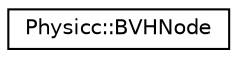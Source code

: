 digraph "Graphical Class Hierarchy"
{
 // LATEX_PDF_SIZE
  edge [fontname="Helvetica",fontsize="10",labelfontname="Helvetica",labelfontsize="10"];
  node [fontname="Helvetica",fontsize="10",shape=record];
  rankdir="LR";
  Node0 [label="Physicc::BVHNode",height=0.2,width=0.4,color="black", fillcolor="white", style="filled",URL="$structPhysicc_1_1BVHNode.html",tooltip=" "];
}
